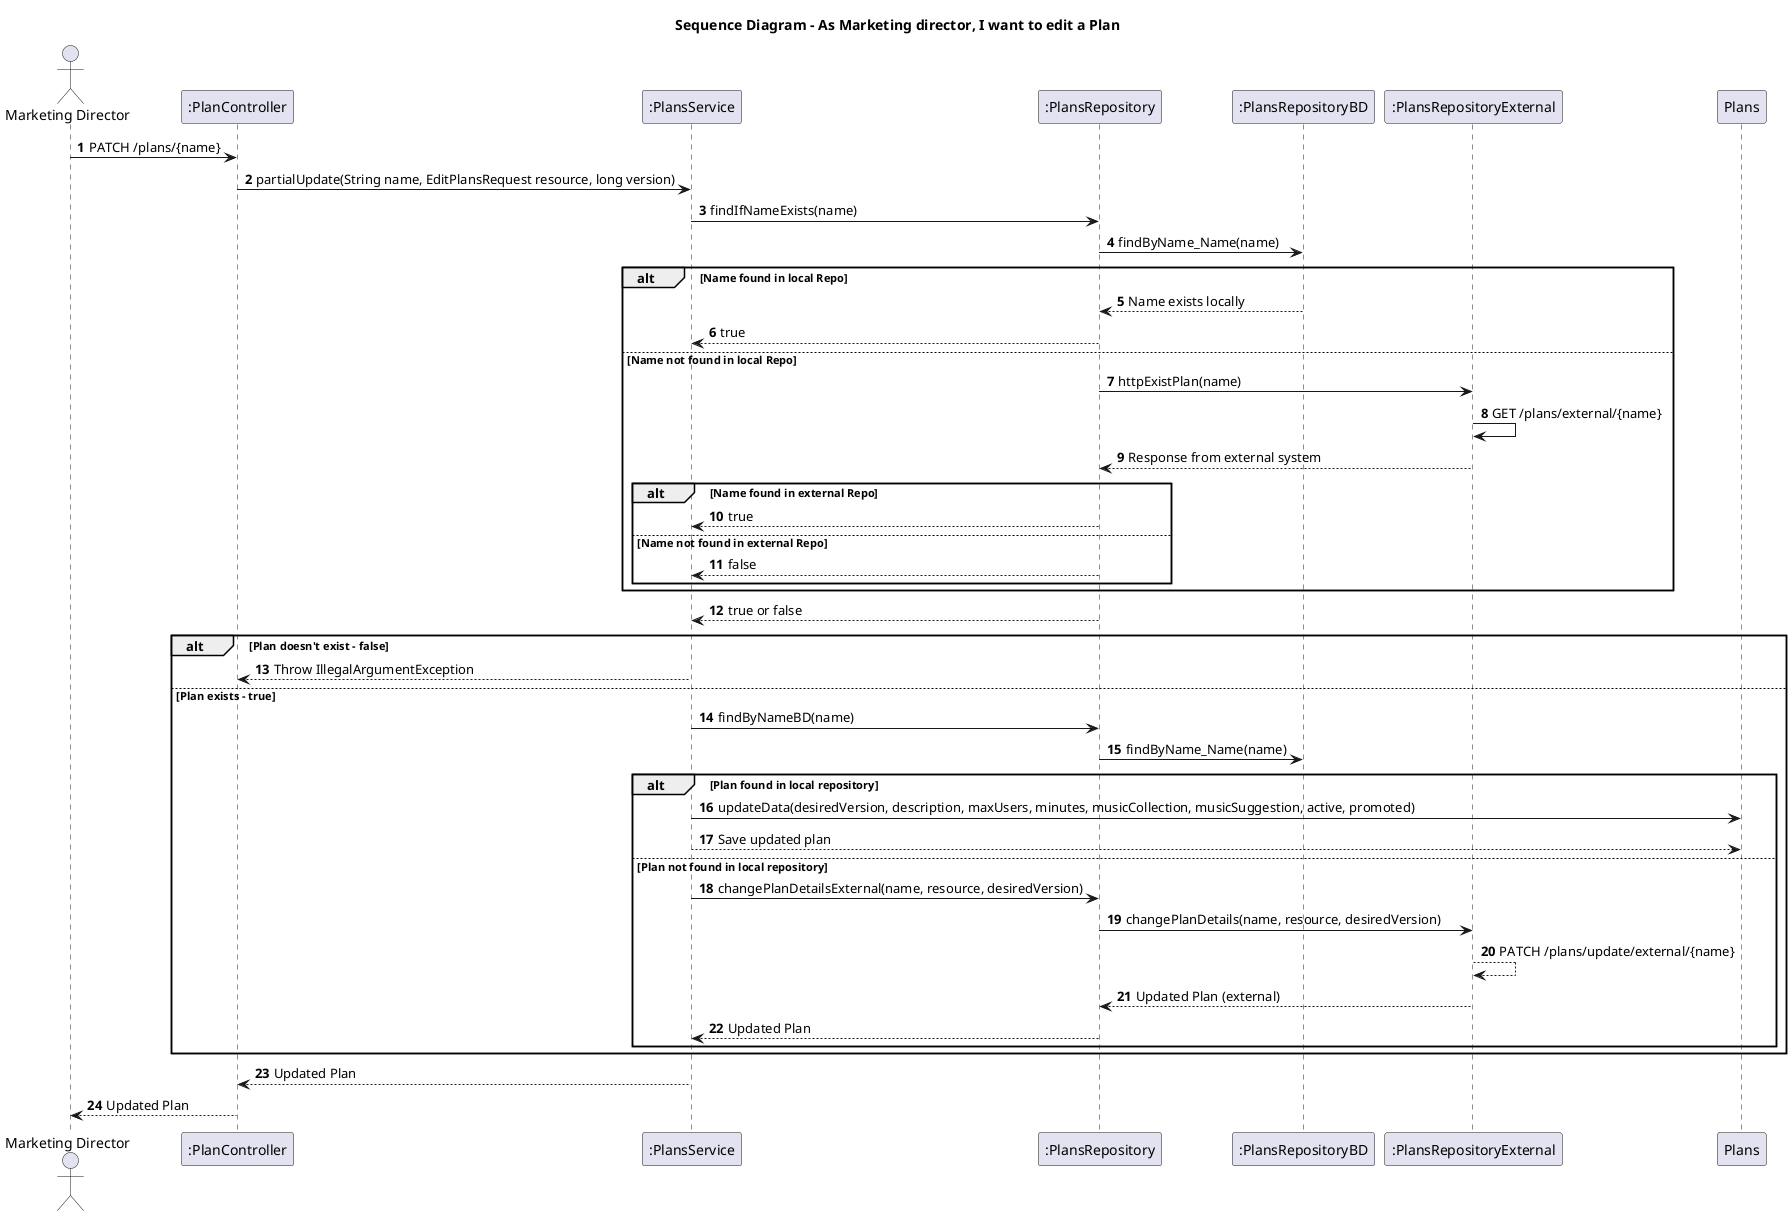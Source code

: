 @startuml
'autocomplete on
autonumber

title Sequence Diagram - As Marketing director, I want to edit a Plan

actor "Marketing Director" as Ac
participant ":PlanController" as Ctrl
participant ":PlansService" as Serv
participant ":PlansRepository" as Repo
participant ":PlansRepositoryBD" as RepoBD
participant ":PlansRepositoryExternal" as RepoExternal

Ac -> Ctrl : PATCH /plans/{name}
Ctrl -> Serv : partialUpdate(String name, EditPlansRequest resource, long version)

Serv -> Repo: findIfNameExists(name)
Repo -> RepoBD: findByName_Name(name)
alt Name found in local Repo
    RepoBD --> Repo: Name exists locally
    Repo --> Serv: true
else Name not found in local Repo
    Repo -> RepoExternal: httpExistPlan(name)
    RepoExternal -> RepoExternal : GET /plans/external/{name}
    RepoExternal --> Repo: Response from external system
    alt Name found in external Repo
        Repo --> Serv: true
    else Name not found in external Repo
        Repo --> Serv: false
    end
end

Repo --> Serv : true or false
alt Plan doesn't exist - false
    Serv --> Ctrl: Throw IllegalArgumentException
else Plan exists - true
    Serv -> Repo: findByNameBD(name)
    Repo -> RepoBD : findByName_Name(name)
    alt Plan found in local repository
        Serv -> Plans: updateData(desiredVersion, description, maxUsers, minutes, musicCollection, musicSuggestion, active, promoted)
        Serv --> Plans: Save updated plan
    else Plan not found in local repository
        Serv -> Repo: changePlanDetailsExternal(name, resource, desiredVersion)
        Repo -> RepoExternal : changePlanDetails(name, resource, desiredVersion)
        RepoExternal --> RepoExternal : PATCH /plans/update/external/{name}
        RepoExternal --> Repo: Updated Plan (external)
        Repo --> Serv: Updated Plan
    end
end
Serv --> Ctrl: Updated Plan

Ctrl --> Ac : Updated Plan

@enduml
